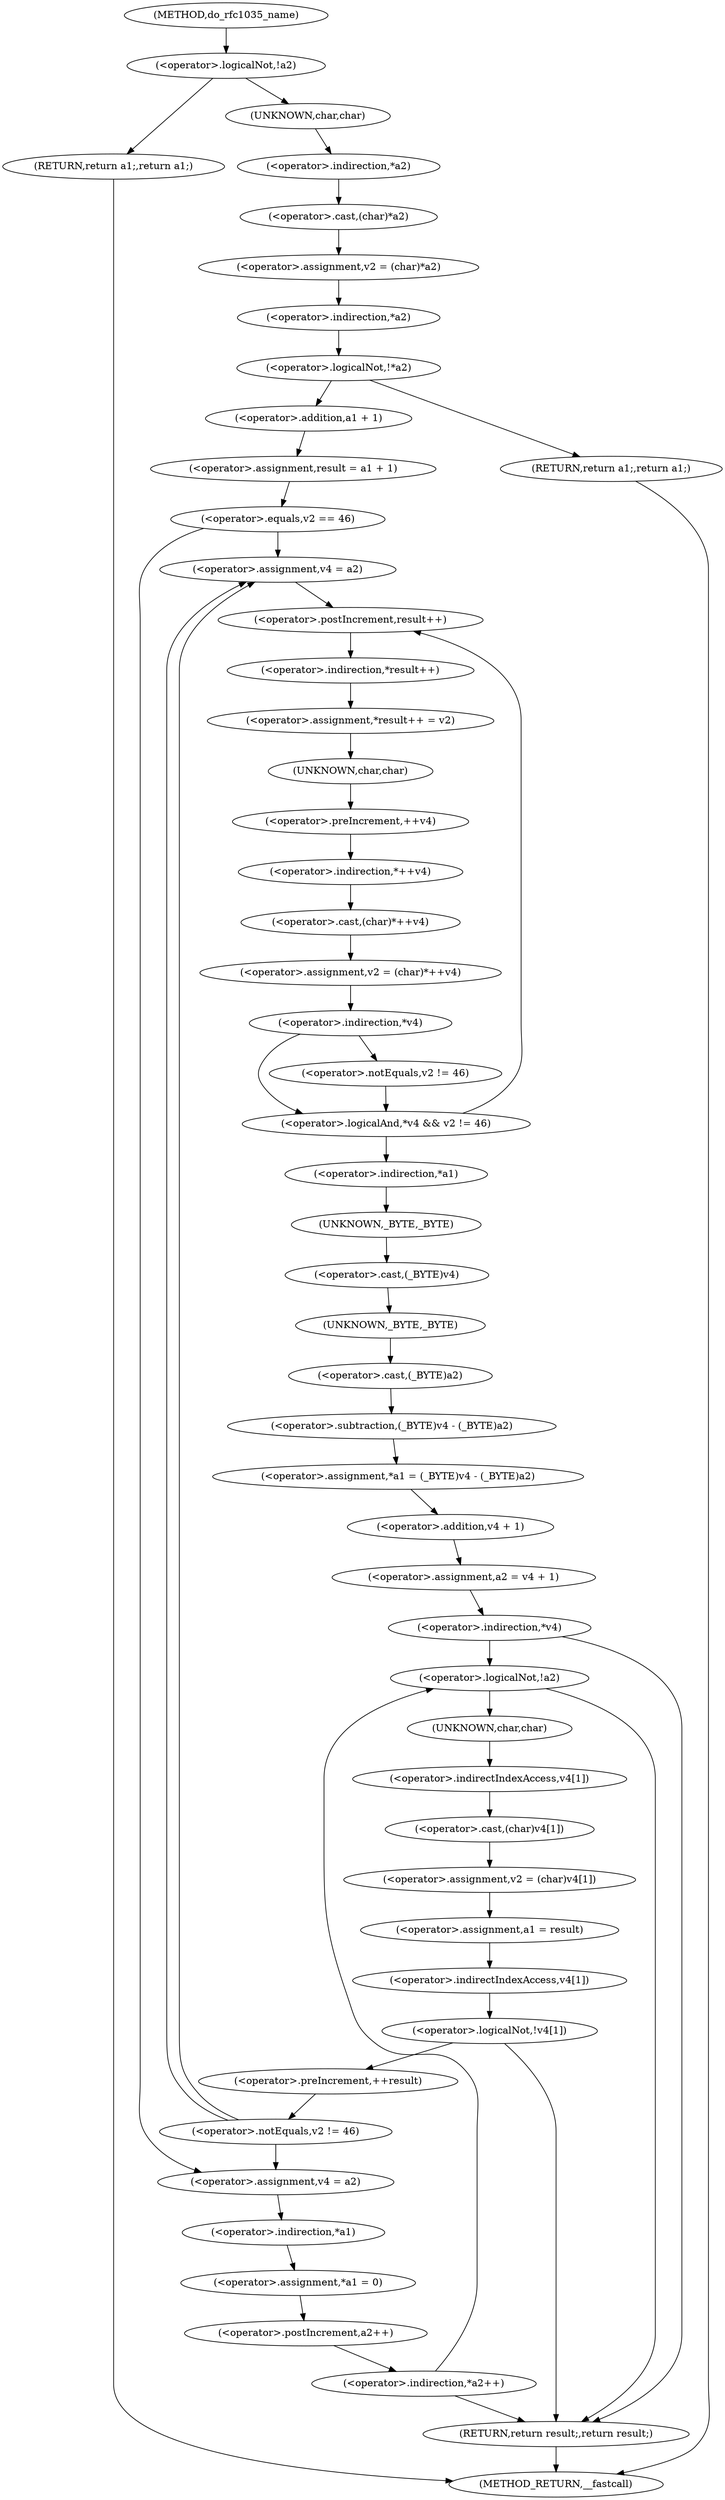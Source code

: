 digraph do_rfc1035_name {  
"1000112" [label = "(<operator>.logicalNot,!a2)" ]
"1000114" [label = "(RETURN,return a1;,return a1;)" ]
"1000116" [label = "(<operator>.assignment,v2 = (char)*a2)" ]
"1000118" [label = "(<operator>.cast,(char)*a2)" ]
"1000119" [label = "(UNKNOWN,char,char)" ]
"1000120" [label = "(<operator>.indirection,*a2)" ]
"1000123" [label = "(<operator>.logicalNot,!*a2)" ]
"1000124" [label = "(<operator>.indirection,*a2)" ]
"1000126" [label = "(RETURN,return a1;,return a1;)" ]
"1000128" [label = "(<operator>.assignment,result = a1 + 1)" ]
"1000130" [label = "(<operator>.addition,a1 + 1)" ]
"1000134" [label = "(<operator>.equals,v2 == 46)" ]
"1000139" [label = "(<operator>.assignment,v4 = a2)" ]
"1000144" [label = "(<operator>.assignment,*result++ = v2)" ]
"1000145" [label = "(<operator>.indirection,*result++)" ]
"1000146" [label = "(<operator>.postIncrement,result++)" ]
"1000149" [label = "(<operator>.assignment,v2 = (char)*++v4)" ]
"1000151" [label = "(<operator>.cast,(char)*++v4)" ]
"1000152" [label = "(UNKNOWN,char,char)" ]
"1000153" [label = "(<operator>.indirection,*++v4)" ]
"1000154" [label = "(<operator>.preIncrement,++v4)" ]
"1000156" [label = "(<operator>.logicalAnd,*v4 && v2 != 46)" ]
"1000157" [label = "(<operator>.indirection,*v4)" ]
"1000159" [label = "(<operator>.notEquals,v2 != 46)" ]
"1000162" [label = "(<operator>.assignment,*a1 = (_BYTE)v4 - (_BYTE)a2)" ]
"1000163" [label = "(<operator>.indirection,*a1)" ]
"1000165" [label = "(<operator>.subtraction,(_BYTE)v4 - (_BYTE)a2)" ]
"1000166" [label = "(<operator>.cast,(_BYTE)v4)" ]
"1000167" [label = "(UNKNOWN,_BYTE,_BYTE)" ]
"1000169" [label = "(<operator>.cast,(_BYTE)a2)" ]
"1000170" [label = "(UNKNOWN,_BYTE,_BYTE)" ]
"1000172" [label = "(<operator>.assignment,a2 = v4 + 1)" ]
"1000174" [label = "(<operator>.addition,v4 + 1)" ]
"1000178" [label = "(<operator>.indirection,*v4)" ]
"1000184" [label = "(<operator>.logicalNot,!a2)" ]
"1000187" [label = "(<operator>.assignment,v2 = (char)v4[1])" ]
"1000189" [label = "(<operator>.cast,(char)v4[1])" ]
"1000190" [label = "(UNKNOWN,char,char)" ]
"1000191" [label = "(<operator>.indirectIndexAccess,v4[1])" ]
"1000194" [label = "(<operator>.assignment,a1 = result)" ]
"1000198" [label = "(<operator>.logicalNot,!v4[1])" ]
"1000199" [label = "(<operator>.indirectIndexAccess,v4[1])" ]
"1000203" [label = "(<operator>.preIncrement,++result)" ]
"1000206" [label = "(<operator>.notEquals,v2 != 46)" ]
"1000211" [label = "(<operator>.assignment,v4 = a2)" ]
"1000214" [label = "(<operator>.assignment,*a1 = 0)" ]
"1000215" [label = "(<operator>.indirection,*a1)" ]
"1000218" [label = "(<operator>.indirection,*a2++)" ]
"1000219" [label = "(<operator>.postIncrement,a2++)" ]
"1000221" [label = "(RETURN,return result;,return result;)" ]
"1000104" [label = "(METHOD,do_rfc1035_name)" ]
"1000223" [label = "(METHOD_RETURN,__fastcall)" ]
  "1000112" -> "1000114" 
  "1000112" -> "1000119" 
  "1000114" -> "1000223" 
  "1000116" -> "1000124" 
  "1000118" -> "1000116" 
  "1000119" -> "1000120" 
  "1000120" -> "1000118" 
  "1000123" -> "1000126" 
  "1000123" -> "1000130" 
  "1000124" -> "1000123" 
  "1000126" -> "1000223" 
  "1000128" -> "1000134" 
  "1000130" -> "1000128" 
  "1000134" -> "1000211" 
  "1000134" -> "1000139" 
  "1000139" -> "1000146" 
  "1000144" -> "1000152" 
  "1000145" -> "1000144" 
  "1000146" -> "1000145" 
  "1000149" -> "1000157" 
  "1000151" -> "1000149" 
  "1000152" -> "1000154" 
  "1000153" -> "1000151" 
  "1000154" -> "1000153" 
  "1000156" -> "1000146" 
  "1000156" -> "1000163" 
  "1000157" -> "1000156" 
  "1000157" -> "1000159" 
  "1000159" -> "1000156" 
  "1000162" -> "1000174" 
  "1000163" -> "1000167" 
  "1000165" -> "1000162" 
  "1000166" -> "1000170" 
  "1000167" -> "1000166" 
  "1000169" -> "1000165" 
  "1000170" -> "1000169" 
  "1000172" -> "1000178" 
  "1000174" -> "1000172" 
  "1000178" -> "1000184" 
  "1000178" -> "1000221" 
  "1000184" -> "1000221" 
  "1000184" -> "1000190" 
  "1000187" -> "1000194" 
  "1000189" -> "1000187" 
  "1000190" -> "1000191" 
  "1000191" -> "1000189" 
  "1000194" -> "1000199" 
  "1000198" -> "1000221" 
  "1000198" -> "1000203" 
  "1000199" -> "1000198" 
  "1000203" -> "1000206" 
  "1000206" -> "1000139" 
  "1000206" -> "1000139" 
  "1000206" -> "1000211" 
  "1000211" -> "1000215" 
  "1000214" -> "1000219" 
  "1000215" -> "1000214" 
  "1000218" -> "1000184" 
  "1000218" -> "1000221" 
  "1000219" -> "1000218" 
  "1000221" -> "1000223" 
  "1000104" -> "1000112" 
}
